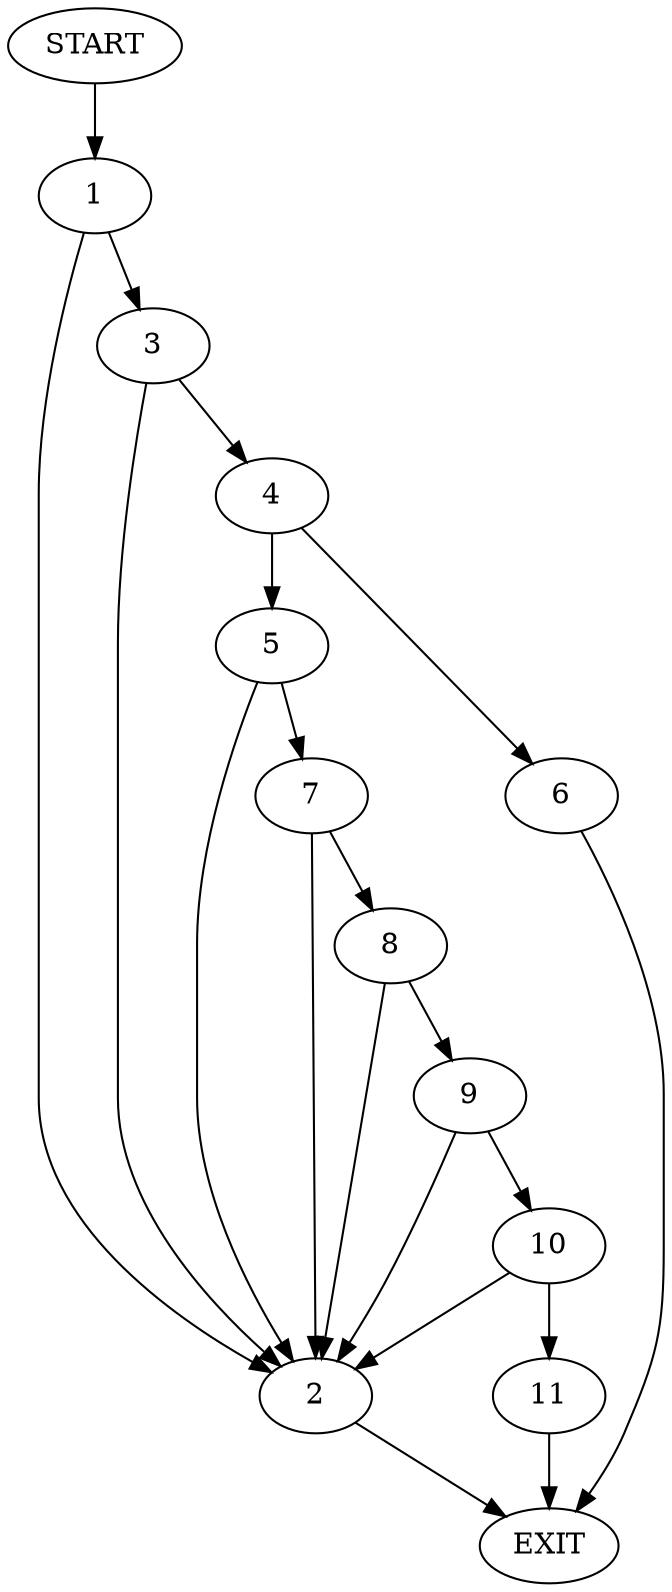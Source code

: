 digraph {
0 [label="START"]
12 [label="EXIT"]
0 -> 1
1 -> 2
1 -> 3
3 -> 4
3 -> 2
2 -> 12
4 -> 5
4 -> 6
5 -> 2
5 -> 7
6 -> 12
7 -> 8
7 -> 2
8 -> 2
8 -> 9
9 -> 2
9 -> 10
10 -> 2
10 -> 11
11 -> 12
}
